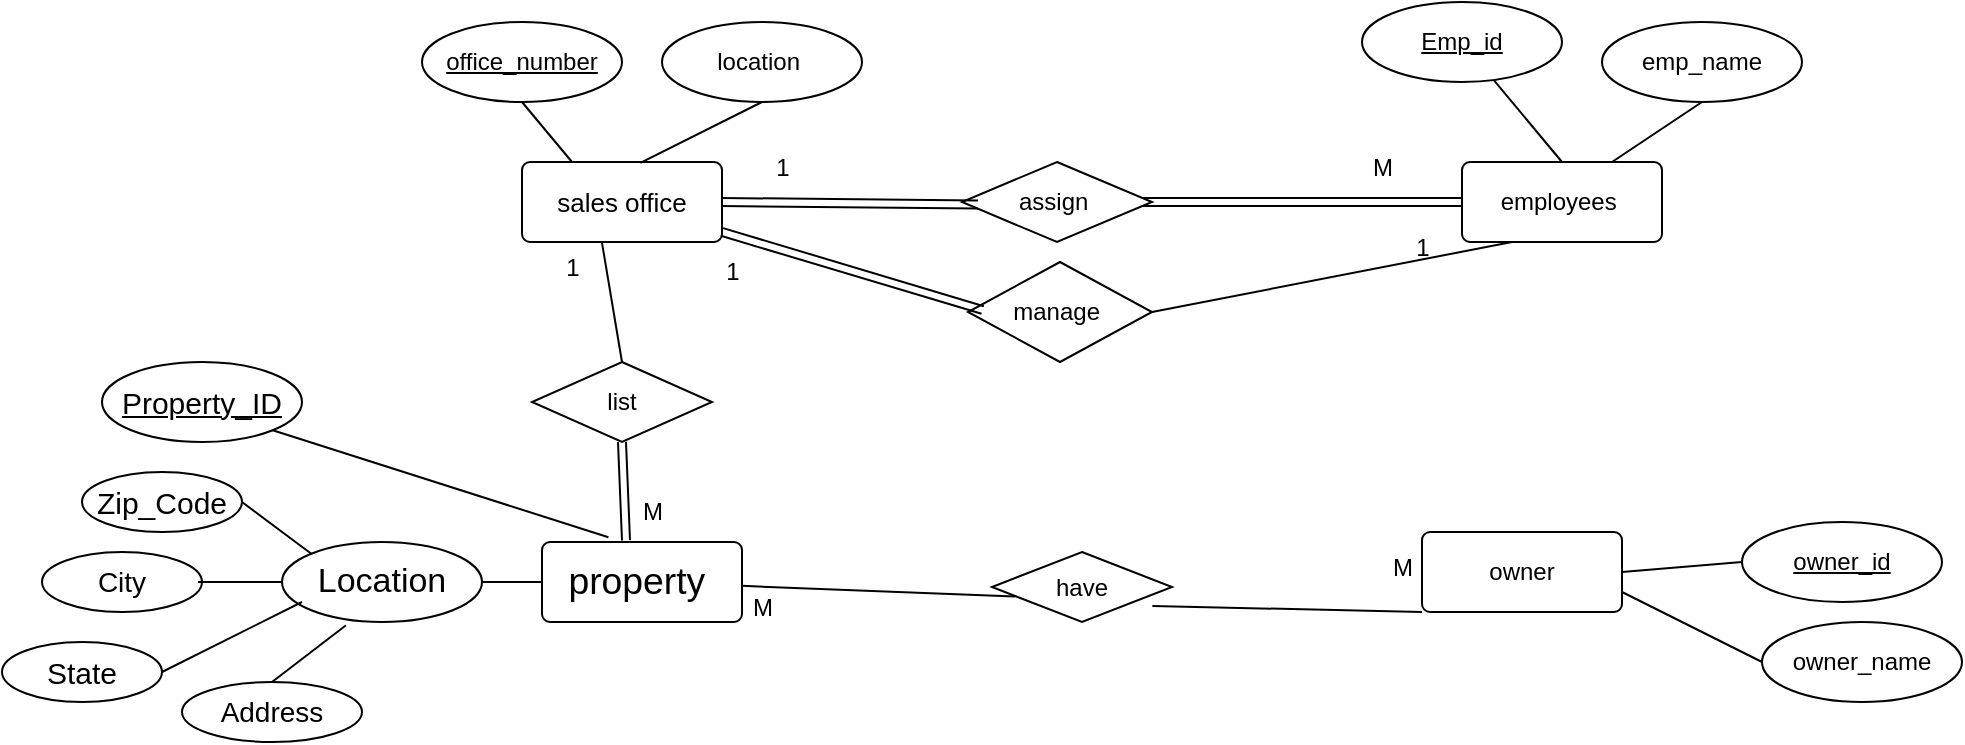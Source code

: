 <mxfile version="24.6.4" type="device">
  <diagram name="Page-1" id="EnA34JG0hyUmVIvk6O4O">
    <mxGraphModel dx="1900" dy="621" grid="1" gridSize="10" guides="1" tooltips="1" connect="1" arrows="1" fold="1" page="1" pageScale="1" pageWidth="850" pageHeight="1100" math="0" shadow="0">
      <root>
        <mxCell id="0" />
        <mxCell id="1" parent="0" />
        <mxCell id="9iPAaeVlu0GO-li201t--1" value="&lt;font style=&quot;font-size: 13px;&quot;&gt;sales office&lt;/font&gt;" style="rounded=1;arcSize=10;whiteSpace=wrap;html=1;align=center;" vertex="1" parent="1">
          <mxGeometry x="100" y="190" width="100" height="40" as="geometry" />
        </mxCell>
        <mxCell id="9iPAaeVlu0GO-li201t--2" value="&lt;u&gt;office_number&lt;/u&gt;" style="ellipse;whiteSpace=wrap;html=1;align=center;" vertex="1" parent="1">
          <mxGeometry x="50" y="120" width="100" height="40" as="geometry" />
        </mxCell>
        <mxCell id="9iPAaeVlu0GO-li201t--3" value="" style="endArrow=none;html=1;rounded=0;exitX=0.5;exitY=1;exitDx=0;exitDy=0;entryX=0.25;entryY=0;entryDx=0;entryDy=0;" edge="1" parent="1" source="9iPAaeVlu0GO-li201t--2" target="9iPAaeVlu0GO-li201t--1">
          <mxGeometry relative="1" as="geometry">
            <mxPoint x="170" y="180" as="sourcePoint" />
            <mxPoint x="330" y="180" as="targetPoint" />
          </mxGeometry>
        </mxCell>
        <mxCell id="9iPAaeVlu0GO-li201t--4" value="location&amp;nbsp;" style="ellipse;whiteSpace=wrap;html=1;align=center;" vertex="1" parent="1">
          <mxGeometry x="170" y="120" width="100" height="40" as="geometry" />
        </mxCell>
        <mxCell id="9iPAaeVlu0GO-li201t--7" value="" style="endArrow=none;html=1;rounded=0;exitX=0.5;exitY=1;exitDx=0;exitDy=0;entryX=0.592;entryY=0.01;entryDx=0;entryDy=0;entryPerimeter=0;" edge="1" parent="1" source="9iPAaeVlu0GO-li201t--4" target="9iPAaeVlu0GO-li201t--1">
          <mxGeometry relative="1" as="geometry">
            <mxPoint x="230" y="170" as="sourcePoint" />
            <mxPoint x="265" y="210" as="targetPoint" />
            <Array as="points" />
          </mxGeometry>
        </mxCell>
        <mxCell id="9iPAaeVlu0GO-li201t--8" value="employees&amp;nbsp;" style="rounded=1;arcSize=10;whiteSpace=wrap;html=1;align=center;" vertex="1" parent="1">
          <mxGeometry x="570" y="190" width="100" height="40" as="geometry" />
        </mxCell>
        <mxCell id="9iPAaeVlu0GO-li201t--9" value="&lt;u&gt;Emp_id&lt;/u&gt;" style="ellipse;whiteSpace=wrap;html=1;align=center;" vertex="1" parent="1">
          <mxGeometry x="520" y="110" width="100" height="40" as="geometry" />
        </mxCell>
        <mxCell id="9iPAaeVlu0GO-li201t--10" value="emp_name" style="ellipse;whiteSpace=wrap;html=1;align=center;" vertex="1" parent="1">
          <mxGeometry x="640" y="120" width="100" height="40" as="geometry" />
        </mxCell>
        <mxCell id="9iPAaeVlu0GO-li201t--11" value="" style="endArrow=none;html=1;rounded=0;entryX=0.5;entryY=0;entryDx=0;entryDy=0;" edge="1" parent="1" source="9iPAaeVlu0GO-li201t--9" target="9iPAaeVlu0GO-li201t--8">
          <mxGeometry relative="1" as="geometry">
            <mxPoint x="605.2" y="160" as="sourcePoint" />
            <mxPoint x="560" y="196" as="targetPoint" />
            <Array as="points" />
          </mxGeometry>
        </mxCell>
        <mxCell id="9iPAaeVlu0GO-li201t--12" value="" style="endArrow=none;html=1;rounded=0;exitX=0.5;exitY=1;exitDx=0;exitDy=0;entryX=0.75;entryY=0;entryDx=0;entryDy=0;" edge="1" parent="1" source="9iPAaeVlu0GO-li201t--10" target="9iPAaeVlu0GO-li201t--8">
          <mxGeometry relative="1" as="geometry">
            <mxPoint x="675.2" y="160" as="sourcePoint" />
            <mxPoint x="630" y="196" as="targetPoint" />
            <Array as="points" />
          </mxGeometry>
        </mxCell>
        <mxCell id="9iPAaeVlu0GO-li201t--13" value="&lt;span id=&quot;docs-internal-guid-a40289fe-7fff-3c31-e89a-48deb0fe9cfd&quot;&gt;&lt;span style=&quot;font-size: 14pt; font-family: Arial, sans-serif; background-color: transparent; font-variant-numeric: normal; font-variant-east-asian: normal; font-variant-alternates: normal; font-variant-position: normal; vertical-align: baseline; white-space-collapse: preserve;&quot;&gt;property &lt;/span&gt;&lt;/span&gt;" style="rounded=1;arcSize=10;whiteSpace=wrap;html=1;align=center;" vertex="1" parent="1">
          <mxGeometry x="110" y="380" width="100" height="40" as="geometry" />
        </mxCell>
        <mxCell id="9iPAaeVlu0GO-li201t--14" value="&lt;span id=&quot;docs-internal-guid-83a933f4-7fff-68ca-2d6f-78c5c4ba08d6&quot;&gt;&lt;span style=&quot;font-size: 15px; font-family: Arial, sans-serif; background-color: transparent; font-variant-numeric: normal; font-variant-east-asian: normal; font-variant-alternates: normal; font-variant-position: normal; vertical-align: baseline; white-space-collapse: preserve;&quot;&gt;&lt;u&gt;Property_ID&lt;/u&gt;&lt;/span&gt;&lt;/span&gt;" style="ellipse;whiteSpace=wrap;html=1;align=center;" vertex="1" parent="1">
          <mxGeometry x="-110" y="290" width="100" height="40" as="geometry" />
        </mxCell>
        <mxCell id="9iPAaeVlu0GO-li201t--15" value="&lt;span id=&quot;docs-internal-guid-4574cbdf-7fff-9b85-7a3a-1b6a4e3f01fb&quot;&gt;&lt;span style=&quot;font-size: 17px; font-family: Arial, sans-serif; background-color: transparent; font-variant-numeric: normal; font-variant-east-asian: normal; font-variant-alternates: normal; font-variant-position: normal; vertical-align: baseline; white-space-collapse: preserve;&quot;&gt;Location&lt;/span&gt;&lt;/span&gt;" style="ellipse;whiteSpace=wrap;html=1;align=center;" vertex="1" parent="1">
          <mxGeometry x="-20" y="380" width="100" height="40" as="geometry" />
        </mxCell>
        <mxCell id="9iPAaeVlu0GO-li201t--16" value="&lt;span id=&quot;docs-internal-guid-0525c4d7-7fff-f24d-7714-2a5ecf475856&quot;&gt;&lt;span style=&quot;font-size: 14px; font-family: Arial, sans-serif; background-color: transparent; font-variant-numeric: normal; font-variant-east-asian: normal; font-variant-alternates: normal; font-variant-position: normal; vertical-align: baseline; white-space-collapse: preserve;&quot;&gt;Address&lt;/span&gt;&lt;/span&gt;" style="ellipse;whiteSpace=wrap;html=1;align=center;" vertex="1" parent="1">
          <mxGeometry x="-70" y="450" width="90" height="30" as="geometry" />
        </mxCell>
        <mxCell id="9iPAaeVlu0GO-li201t--17" value="&lt;span id=&quot;docs-internal-guid-02eaac0e-7fff-12d1-114c-93bcebaabfb0&quot;&gt;&lt;span style=&quot;font-size: 14px; font-family: Arial, sans-serif; background-color: transparent; font-variant-numeric: normal; font-variant-east-asian: normal; font-variant-alternates: normal; font-variant-position: normal; vertical-align: baseline; white-space-collapse: preserve;&quot;&gt;City&lt;/span&gt;&lt;/span&gt;" style="ellipse;whiteSpace=wrap;html=1;align=center;" vertex="1" parent="1">
          <mxGeometry x="-140" y="385" width="80" height="30" as="geometry" />
        </mxCell>
        <mxCell id="9iPAaeVlu0GO-li201t--18" value="&lt;span id=&quot;docs-internal-guid-0d21e450-7fff-334a-6dda-fb9d7b494d0e&quot;&gt;&lt;span style=&quot;font-size: 15px; font-family: Arial, sans-serif; background-color: transparent; font-variant-numeric: normal; font-variant-east-asian: normal; font-variant-alternates: normal; font-variant-position: normal; vertical-align: baseline; white-space-collapse: preserve;&quot;&gt;State&lt;/span&gt;&lt;/span&gt;" style="ellipse;whiteSpace=wrap;html=1;align=center;" vertex="1" parent="1">
          <mxGeometry x="-160" y="430" width="80" height="30" as="geometry" />
        </mxCell>
        <mxCell id="9iPAaeVlu0GO-li201t--19" value="&lt;span id=&quot;docs-internal-guid-6823d4c2-7fff-4a7a-ea0c-1dfe693ccae6&quot;&gt;&lt;span style=&quot;font-size: 15px; font-family: Arial, sans-serif; background-color: transparent; font-variant-numeric: normal; font-variant-east-asian: normal; font-variant-alternates: normal; font-variant-position: normal; vertical-align: baseline; white-space-collapse: preserve;&quot;&gt;Zip_Code&lt;/span&gt;&lt;/span&gt;" style="ellipse;whiteSpace=wrap;html=1;align=center;" vertex="1" parent="1">
          <mxGeometry x="-120" y="345" width="80" height="30" as="geometry" />
        </mxCell>
        <mxCell id="9iPAaeVlu0GO-li201t--21" value="" style="endArrow=none;html=1;rounded=0;exitX=1;exitY=1;exitDx=0;exitDy=0;entryX=0.332;entryY=-0.06;entryDx=0;entryDy=0;entryPerimeter=0;" edge="1" parent="1" source="9iPAaeVlu0GO-li201t--14" target="9iPAaeVlu0GO-li201t--13">
          <mxGeometry relative="1" as="geometry">
            <mxPoint x="160" y="350" as="sourcePoint" />
            <mxPoint x="320" y="350" as="targetPoint" />
          </mxGeometry>
        </mxCell>
        <mxCell id="9iPAaeVlu0GO-li201t--22" value="" style="endArrow=none;html=1;rounded=0;exitX=1;exitY=0.5;exitDx=0;exitDy=0;entryX=0;entryY=0.5;entryDx=0;entryDy=0;" edge="1" parent="1" source="9iPAaeVlu0GO-li201t--15" target="9iPAaeVlu0GO-li201t--13">
          <mxGeometry relative="1" as="geometry">
            <mxPoint x="80" y="400" as="sourcePoint" />
            <mxPoint x="100" y="400" as="targetPoint" />
          </mxGeometry>
        </mxCell>
        <mxCell id="9iPAaeVlu0GO-li201t--23" value="" style="endArrow=none;html=1;rounded=0;exitX=1;exitY=0.5;exitDx=0;exitDy=0;entryX=0;entryY=0;entryDx=0;entryDy=0;" edge="1" parent="1" source="9iPAaeVlu0GO-li201t--19" target="9iPAaeVlu0GO-li201t--15">
          <mxGeometry relative="1" as="geometry">
            <mxPoint x="-20" y="359.5" as="sourcePoint" />
            <mxPoint x="50" y="359.5" as="targetPoint" />
            <Array as="points" />
          </mxGeometry>
        </mxCell>
        <mxCell id="9iPAaeVlu0GO-li201t--26" value="" style="endArrow=none;html=1;rounded=0;entryX=0;entryY=0.5;entryDx=0;entryDy=0;" edge="1" parent="1" target="9iPAaeVlu0GO-li201t--15">
          <mxGeometry relative="1" as="geometry">
            <mxPoint x="-62" y="400" as="sourcePoint" />
            <mxPoint x="-20" y="400" as="targetPoint" />
          </mxGeometry>
        </mxCell>
        <mxCell id="9iPAaeVlu0GO-li201t--27" value="" style="endArrow=none;html=1;rounded=0;exitX=1;exitY=0.5;exitDx=0;exitDy=0;" edge="1" parent="1" source="9iPAaeVlu0GO-li201t--18">
          <mxGeometry relative="1" as="geometry">
            <mxPoint x="60" y="480" as="sourcePoint" />
            <mxPoint x="-10" y="410" as="targetPoint" />
          </mxGeometry>
        </mxCell>
        <mxCell id="9iPAaeVlu0GO-li201t--28" value="" style="endArrow=none;html=1;rounded=0;exitX=0.5;exitY=0;exitDx=0;exitDy=0;entryX=0.32;entryY=1.04;entryDx=0;entryDy=0;entryPerimeter=0;" edge="1" parent="1" source="9iPAaeVlu0GO-li201t--16" target="9iPAaeVlu0GO-li201t--15">
          <mxGeometry relative="1" as="geometry">
            <mxPoint x="20" y="450" as="sourcePoint" />
            <mxPoint x="180" y="450" as="targetPoint" />
          </mxGeometry>
        </mxCell>
        <mxCell id="9iPAaeVlu0GO-li201t--29" value="owner" style="rounded=1;arcSize=10;whiteSpace=wrap;html=1;align=center;" vertex="1" parent="1">
          <mxGeometry x="550" y="375" width="100" height="40" as="geometry" />
        </mxCell>
        <mxCell id="9iPAaeVlu0GO-li201t--30" value="&lt;u&gt;owner_id&lt;/u&gt;" style="ellipse;whiteSpace=wrap;html=1;align=center;" vertex="1" parent="1">
          <mxGeometry x="710" y="370" width="100" height="40" as="geometry" />
        </mxCell>
        <mxCell id="9iPAaeVlu0GO-li201t--31" value="" style="endArrow=none;html=1;rounded=0;exitX=1;exitY=0.5;exitDx=0;exitDy=0;entryX=0;entryY=0.5;entryDx=0;entryDy=0;" edge="1" parent="1" source="9iPAaeVlu0GO-li201t--29" target="9iPAaeVlu0GO-li201t--30">
          <mxGeometry relative="1" as="geometry">
            <mxPoint x="670" y="400" as="sourcePoint" />
            <mxPoint x="830" y="400" as="targetPoint" />
          </mxGeometry>
        </mxCell>
        <mxCell id="9iPAaeVlu0GO-li201t--32" value="owner_name" style="ellipse;whiteSpace=wrap;html=1;align=center;" vertex="1" parent="1">
          <mxGeometry x="720" y="420" width="100" height="40" as="geometry" />
        </mxCell>
        <mxCell id="9iPAaeVlu0GO-li201t--33" value="" style="endArrow=none;html=1;rounded=0;exitX=1;exitY=0.75;exitDx=0;exitDy=0;entryX=0;entryY=0.5;entryDx=0;entryDy=0;" edge="1" parent="1" source="9iPAaeVlu0GO-li201t--29" target="9iPAaeVlu0GO-li201t--32">
          <mxGeometry relative="1" as="geometry">
            <mxPoint x="610" y="450" as="sourcePoint" />
            <mxPoint x="770" y="450" as="targetPoint" />
          </mxGeometry>
        </mxCell>
        <mxCell id="9iPAaeVlu0GO-li201t--34" value="assign&amp;nbsp;" style="shape=rhombus;perimeter=rhombusPerimeter;whiteSpace=wrap;html=1;align=center;" vertex="1" parent="1">
          <mxGeometry x="320" y="190" width="95" height="40" as="geometry" />
        </mxCell>
        <mxCell id="9iPAaeVlu0GO-li201t--35" value="M" style="text;html=1;align=center;verticalAlign=middle;resizable=0;points=[];autosize=1;strokeColor=none;fillColor=none;" vertex="1" parent="1">
          <mxGeometry x="515" y="178" width="30" height="30" as="geometry" />
        </mxCell>
        <mxCell id="9iPAaeVlu0GO-li201t--36" value="1" style="text;html=1;align=center;verticalAlign=middle;resizable=0;points=[];autosize=1;strokeColor=none;fillColor=none;" vertex="1" parent="1">
          <mxGeometry x="215" y="178" width="30" height="30" as="geometry" />
        </mxCell>
        <mxCell id="9iPAaeVlu0GO-li201t--37" value="" style="shape=link;html=1;rounded=0;" edge="1" parent="1">
          <mxGeometry relative="1" as="geometry">
            <mxPoint x="410" y="210" as="sourcePoint" />
            <mxPoint x="570" y="210" as="targetPoint" />
          </mxGeometry>
        </mxCell>
        <mxCell id="9iPAaeVlu0GO-li201t--41" value="manage&amp;nbsp;" style="shape=rhombus;perimeter=rhombusPerimeter;whiteSpace=wrap;html=1;align=center;" vertex="1" parent="1">
          <mxGeometry x="323" y="240" width="92" height="50" as="geometry" />
        </mxCell>
        <mxCell id="9iPAaeVlu0GO-li201t--42" value="1" style="text;html=1;align=center;verticalAlign=middle;resizable=0;points=[];autosize=1;strokeColor=none;fillColor=none;" vertex="1" parent="1">
          <mxGeometry x="535" y="218" width="30" height="30" as="geometry" />
        </mxCell>
        <mxCell id="9iPAaeVlu0GO-li201t--43" value="" style="shape=link;html=1;rounded=0;entryX=0.08;entryY=0.48;entryDx=0;entryDy=0;entryPerimeter=0;" edge="1" parent="1" source="9iPAaeVlu0GO-li201t--1" target="9iPAaeVlu0GO-li201t--41">
          <mxGeometry relative="1" as="geometry">
            <mxPoint x="163" y="250" as="sourcePoint" />
            <mxPoint x="323" y="250" as="targetPoint" />
          </mxGeometry>
        </mxCell>
        <mxCell id="9iPAaeVlu0GO-li201t--44" value="" style="resizable=0;html=1;whiteSpace=wrap;align=left;verticalAlign=bottom;" connectable="0" vertex="1" parent="9iPAaeVlu0GO-li201t--43">
          <mxGeometry x="-1" relative="1" as="geometry" />
        </mxCell>
        <mxCell id="9iPAaeVlu0GO-li201t--45" value="" style="resizable=0;html=1;whiteSpace=wrap;align=right;verticalAlign=bottom;" connectable="0" vertex="1" parent="9iPAaeVlu0GO-li201t--43">
          <mxGeometry x="1" relative="1" as="geometry" />
        </mxCell>
        <mxCell id="9iPAaeVlu0GO-li201t--46" value="" style="endArrow=none;html=1;rounded=0;entryX=0.25;entryY=1;entryDx=0;entryDy=0;exitX=1;exitY=0.5;exitDx=0;exitDy=0;" edge="1" parent="1" source="9iPAaeVlu0GO-li201t--41" target="9iPAaeVlu0GO-li201t--8">
          <mxGeometry relative="1" as="geometry">
            <mxPoint x="430" y="264.5" as="sourcePoint" />
            <mxPoint x="590" y="264.5" as="targetPoint" />
          </mxGeometry>
        </mxCell>
        <mxCell id="9iPAaeVlu0GO-li201t--47" value="1" style="text;html=1;align=center;verticalAlign=middle;resizable=0;points=[];autosize=1;strokeColor=none;fillColor=none;" vertex="1" parent="1">
          <mxGeometry x="190" y="230" width="30" height="30" as="geometry" />
        </mxCell>
        <mxCell id="9iPAaeVlu0GO-li201t--48" value="list" style="shape=rhombus;perimeter=rhombusPerimeter;whiteSpace=wrap;html=1;align=center;" vertex="1" parent="1">
          <mxGeometry x="105" y="290" width="90" height="40" as="geometry" />
        </mxCell>
        <mxCell id="9iPAaeVlu0GO-li201t--49" value="1" style="text;html=1;align=center;verticalAlign=middle;resizable=0;points=[];autosize=1;strokeColor=none;fillColor=none;" vertex="1" parent="1">
          <mxGeometry x="110" y="228" width="30" height="30" as="geometry" />
        </mxCell>
        <mxCell id="9iPAaeVlu0GO-li201t--50" value="M" style="text;html=1;align=center;verticalAlign=middle;resizable=0;points=[];autosize=1;strokeColor=none;fillColor=none;" vertex="1" parent="1">
          <mxGeometry x="150" y="350" width="30" height="30" as="geometry" />
        </mxCell>
        <mxCell id="9iPAaeVlu0GO-li201t--51" value="" style="shape=link;html=1;rounded=0;exitX=0.42;exitY=-0.02;exitDx=0;exitDy=0;exitPerimeter=0;entryX=0.5;entryY=1;entryDx=0;entryDy=0;" edge="1" parent="1" source="9iPAaeVlu0GO-li201t--13" target="9iPAaeVlu0GO-li201t--48">
          <mxGeometry relative="1" as="geometry">
            <mxPoint x="150" y="350" as="sourcePoint" />
            <mxPoint x="310" y="350" as="targetPoint" />
          </mxGeometry>
        </mxCell>
        <mxCell id="9iPAaeVlu0GO-li201t--53" value="" style="endArrow=none;html=1;rounded=0;exitX=0.4;exitY=1.01;exitDx=0;exitDy=0;exitPerimeter=0;entryX=0.5;entryY=0;entryDx=0;entryDy=0;" edge="1" parent="1" source="9iPAaeVlu0GO-li201t--1" target="9iPAaeVlu0GO-li201t--48">
          <mxGeometry relative="1" as="geometry">
            <mxPoint x="130" y="260" as="sourcePoint" />
            <mxPoint x="290" y="260" as="targetPoint" />
          </mxGeometry>
        </mxCell>
        <mxCell id="9iPAaeVlu0GO-li201t--54" value="have" style="shape=rhombus;perimeter=rhombusPerimeter;whiteSpace=wrap;html=1;align=center;" vertex="1" parent="1">
          <mxGeometry x="335" y="385" width="90" height="35" as="geometry" />
        </mxCell>
        <mxCell id="9iPAaeVlu0GO-li201t--55" value="M" style="text;html=1;align=center;verticalAlign=middle;resizable=0;points=[];autosize=1;strokeColor=none;fillColor=none;" vertex="1" parent="1">
          <mxGeometry x="525" y="378" width="30" height="30" as="geometry" />
        </mxCell>
        <mxCell id="9iPAaeVlu0GO-li201t--56" value="M" style="text;html=1;align=center;verticalAlign=middle;resizable=0;points=[];autosize=1;strokeColor=none;fillColor=none;" vertex="1" parent="1">
          <mxGeometry x="205" y="398" width="30" height="30" as="geometry" />
        </mxCell>
        <mxCell id="9iPAaeVlu0GO-li201t--57" value="" style="endArrow=none;html=1;rounded=0;entryX=0.127;entryY=0.634;entryDx=0;entryDy=0;entryPerimeter=0;" edge="1" parent="1" source="9iPAaeVlu0GO-li201t--13" target="9iPAaeVlu0GO-li201t--54">
          <mxGeometry relative="1" as="geometry">
            <mxPoint x="210" y="400" as="sourcePoint" />
            <mxPoint x="370" y="400" as="targetPoint" />
          </mxGeometry>
        </mxCell>
        <mxCell id="9iPAaeVlu0GO-li201t--58" value="" style="endArrow=none;html=1;rounded=0;entryX=0;entryY=1;entryDx=0;entryDy=0;exitX=0.891;exitY=0.771;exitDx=0;exitDy=0;exitPerimeter=0;" edge="1" parent="1" source="9iPAaeVlu0GO-li201t--54" target="9iPAaeVlu0GO-li201t--29">
          <mxGeometry relative="1" as="geometry">
            <mxPoint x="220" y="310" as="sourcePoint" />
            <mxPoint x="380" y="310" as="targetPoint" />
          </mxGeometry>
        </mxCell>
        <mxCell id="9iPAaeVlu0GO-li201t--59" value="" style="shape=link;html=1;rounded=0;entryX=0.084;entryY=0.53;entryDx=0;entryDy=0;entryPerimeter=0;" edge="1" parent="1" target="9iPAaeVlu0GO-li201t--34">
          <mxGeometry relative="1" as="geometry">
            <mxPoint x="200" y="210" as="sourcePoint" />
            <mxPoint x="320" y="210" as="targetPoint" />
          </mxGeometry>
        </mxCell>
      </root>
    </mxGraphModel>
  </diagram>
</mxfile>
